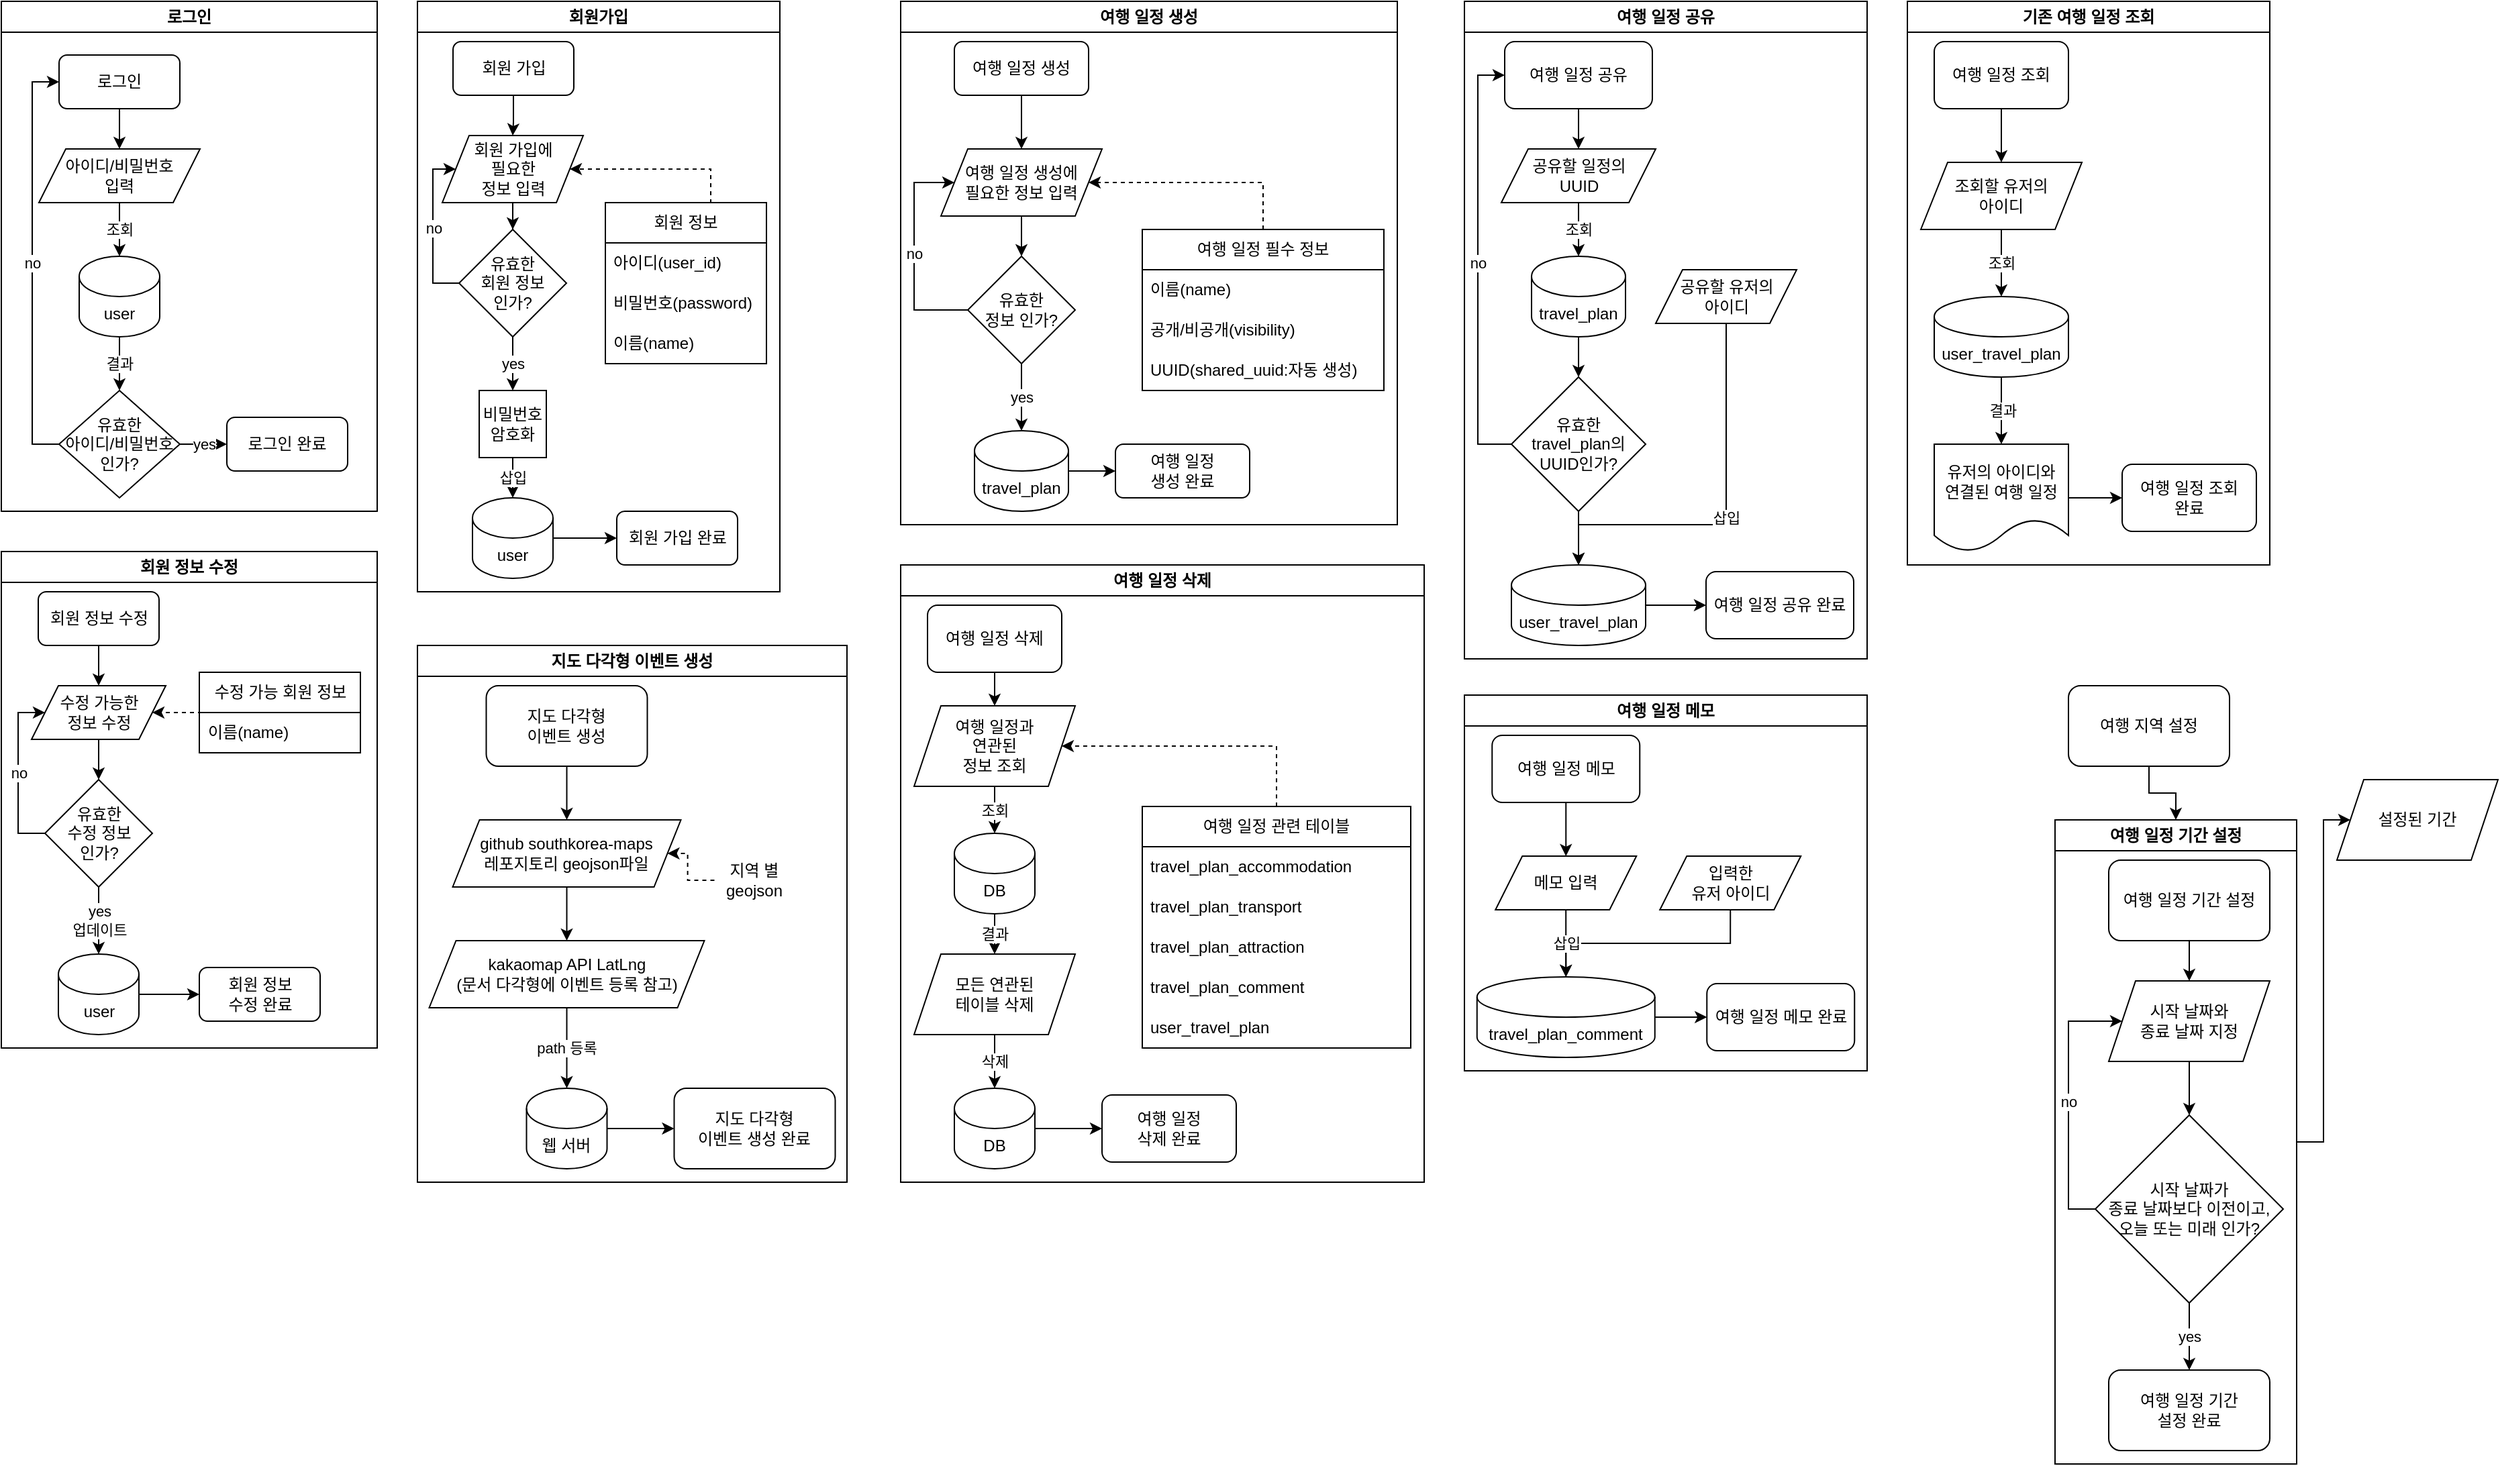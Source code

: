 <mxfile version="27.1.6">
  <diagram name="페이지-1" id="KC9K6V9RFWCrXQrwUP0L">
    <mxGraphModel dx="1501" dy="826" grid="1" gridSize="10" guides="1" tooltips="1" connect="1" arrows="1" fold="1" page="1" pageScale="1" pageWidth="1169" pageHeight="827" math="0" shadow="0">
      <root>
        <mxCell id="0" />
        <mxCell id="1" parent="0" />
        <mxCell id="sYbJW_MK5B5Eihj6-kha-18" value="회원가입" style="swimlane;whiteSpace=wrap;html=1;" parent="1" vertex="1">
          <mxGeometry x="340" y="30" width="270" height="440" as="geometry">
            <mxRectangle x="340" y="30" width="80" height="30" as="alternateBounds" />
          </mxGeometry>
        </mxCell>
        <mxCell id="sYbJW_MK5B5Eihj6-kha-26" value="" style="edgeStyle=orthogonalEdgeStyle;rounded=0;orthogonalLoop=1;jettySize=auto;html=1;" parent="sYbJW_MK5B5Eihj6-kha-18" source="sYbJW_MK5B5Eihj6-kha-15" target="sYbJW_MK5B5Eihj6-kha-16" edge="1">
          <mxGeometry relative="1" as="geometry" />
        </mxCell>
        <mxCell id="sYbJW_MK5B5Eihj6-kha-15" value="회원 가입" style="rounded=1;whiteSpace=wrap;html=1;" parent="sYbJW_MK5B5Eihj6-kha-18" vertex="1">
          <mxGeometry x="26.5" y="30" width="90" height="40" as="geometry" />
        </mxCell>
        <mxCell id="sYbJW_MK5B5Eihj6-kha-38" value="" style="edgeStyle=orthogonalEdgeStyle;rounded=0;orthogonalLoop=1;jettySize=auto;html=1;" parent="sYbJW_MK5B5Eihj6-kha-18" source="sYbJW_MK5B5Eihj6-kha-16" target="sYbJW_MK5B5Eihj6-kha-27" edge="1">
          <mxGeometry relative="1" as="geometry" />
        </mxCell>
        <mxCell id="sYbJW_MK5B5Eihj6-kha-16" value="회원 가입에&lt;div&gt;필요한&lt;div&gt;정보 입력&lt;/div&gt;&lt;/div&gt;" style="shape=parallelogram;perimeter=parallelogramPerimeter;whiteSpace=wrap;html=1;fixedSize=1;" parent="sYbJW_MK5B5Eihj6-kha-18" vertex="1">
          <mxGeometry x="18.5" y="100" width="105" height="50" as="geometry" />
        </mxCell>
        <mxCell id="sYbJW_MK5B5Eihj6-kha-25" style="edgeStyle=orthogonalEdgeStyle;rounded=0;orthogonalLoop=1;jettySize=auto;html=1;exitX=0.5;exitY=0;exitDx=0;exitDy=0;entryX=1;entryY=0.5;entryDx=0;entryDy=0;dashed=1;" parent="sYbJW_MK5B5Eihj6-kha-18" source="sYbJW_MK5B5Eihj6-kha-20" target="sYbJW_MK5B5Eihj6-kha-16" edge="1">
          <mxGeometry relative="1" as="geometry">
            <Array as="points">
              <mxPoint x="218.5" y="125" />
            </Array>
          </mxGeometry>
        </mxCell>
        <mxCell id="sYbJW_MK5B5Eihj6-kha-20" value="회원 정보" style="swimlane;fontStyle=0;childLayout=stackLayout;horizontal=1;startSize=30;horizontalStack=0;resizeParent=1;resizeParentMax=0;resizeLast=0;collapsible=1;marginBottom=0;whiteSpace=wrap;html=1;" parent="sYbJW_MK5B5Eihj6-kha-18" vertex="1">
          <mxGeometry x="140" y="150" width="120" height="120" as="geometry" />
        </mxCell>
        <mxCell id="sYbJW_MK5B5Eihj6-kha-21" value="아이디(user_id)" style="text;strokeColor=none;fillColor=none;align=left;verticalAlign=middle;spacingLeft=4;spacingRight=4;overflow=hidden;points=[[0,0.5],[1,0.5]];portConstraint=eastwest;rotatable=0;whiteSpace=wrap;html=1;" parent="sYbJW_MK5B5Eihj6-kha-20" vertex="1">
          <mxGeometry y="30" width="120" height="30" as="geometry" />
        </mxCell>
        <mxCell id="sYbJW_MK5B5Eihj6-kha-22" value="비밀번호(password)" style="text;strokeColor=none;fillColor=none;align=left;verticalAlign=middle;spacingLeft=4;spacingRight=4;overflow=hidden;points=[[0,0.5],[1,0.5]];portConstraint=eastwest;rotatable=0;whiteSpace=wrap;html=1;" parent="sYbJW_MK5B5Eihj6-kha-20" vertex="1">
          <mxGeometry y="60" width="120" height="30" as="geometry" />
        </mxCell>
        <mxCell id="sYbJW_MK5B5Eihj6-kha-23" value="이름(name)" style="text;strokeColor=none;fillColor=none;align=left;verticalAlign=middle;spacingLeft=4;spacingRight=4;overflow=hidden;points=[[0,0.5],[1,0.5]];portConstraint=eastwest;rotatable=0;whiteSpace=wrap;html=1;" parent="sYbJW_MK5B5Eihj6-kha-20" vertex="1">
          <mxGeometry y="90" width="120" height="30" as="geometry" />
        </mxCell>
        <mxCell id="sYbJW_MK5B5Eihj6-kha-28" value="no" style="edgeStyle=orthogonalEdgeStyle;rounded=0;orthogonalLoop=1;jettySize=auto;html=1;exitX=0;exitY=0.5;exitDx=0;exitDy=0;entryX=0;entryY=0.5;entryDx=0;entryDy=0;" parent="sYbJW_MK5B5Eihj6-kha-18" source="sYbJW_MK5B5Eihj6-kha-27" target="sYbJW_MK5B5Eihj6-kha-16" edge="1">
          <mxGeometry relative="1" as="geometry">
            <Array as="points">
              <mxPoint x="11.5" y="210" />
              <mxPoint x="11.5" y="125" />
            </Array>
          </mxGeometry>
        </mxCell>
        <mxCell id="sYbJW_MK5B5Eihj6-kha-37" value="yes" style="edgeStyle=orthogonalEdgeStyle;rounded=0;orthogonalLoop=1;jettySize=auto;html=1;" parent="sYbJW_MK5B5Eihj6-kha-18" source="sYbJW_MK5B5Eihj6-kha-27" target="sYbJW_MK5B5Eihj6-kha-34" edge="1">
          <mxGeometry relative="1" as="geometry" />
        </mxCell>
        <mxCell id="sYbJW_MK5B5Eihj6-kha-27" value="유효한&lt;div&gt;회원 정보&lt;/div&gt;&lt;div&gt;인가?&lt;/div&gt;" style="rhombus;whiteSpace=wrap;html=1;" parent="sYbJW_MK5B5Eihj6-kha-18" vertex="1">
          <mxGeometry x="31" y="170" width="80" height="80" as="geometry" />
        </mxCell>
        <mxCell id="sYbJW_MK5B5Eihj6-kha-30" value="회원 가입 완료" style="rounded=1;whiteSpace=wrap;html=1;" parent="sYbJW_MK5B5Eihj6-kha-18" vertex="1">
          <mxGeometry x="148.5" y="380" width="90" height="40" as="geometry" />
        </mxCell>
        <mxCell id="sYbJW_MK5B5Eihj6-kha-33" style="edgeStyle=orthogonalEdgeStyle;rounded=0;orthogonalLoop=1;jettySize=auto;html=1;exitX=1;exitY=0.5;exitDx=0;exitDy=0;exitPerimeter=0;entryX=0;entryY=0.5;entryDx=0;entryDy=0;" parent="sYbJW_MK5B5Eihj6-kha-18" source="sYbJW_MK5B5Eihj6-kha-32" target="sYbJW_MK5B5Eihj6-kha-30" edge="1">
          <mxGeometry relative="1" as="geometry" />
        </mxCell>
        <mxCell id="sYbJW_MK5B5Eihj6-kha-32" value="user" style="shape=cylinder3;whiteSpace=wrap;html=1;boundedLbl=1;backgroundOutline=1;size=15;" parent="sYbJW_MK5B5Eihj6-kha-18" vertex="1">
          <mxGeometry x="41" y="370" width="60" height="60" as="geometry" />
        </mxCell>
        <mxCell id="sYbJW_MK5B5Eihj6-kha-39" value="삽입" style="edgeStyle=orthogonalEdgeStyle;rounded=0;orthogonalLoop=1;jettySize=auto;html=1;" parent="sYbJW_MK5B5Eihj6-kha-18" source="sYbJW_MK5B5Eihj6-kha-34" target="sYbJW_MK5B5Eihj6-kha-32" edge="1">
          <mxGeometry relative="1" as="geometry" />
        </mxCell>
        <mxCell id="sYbJW_MK5B5Eihj6-kha-34" value="비밀번호&lt;br&gt;암호화" style="rounded=0;whiteSpace=wrap;html=1;" parent="sYbJW_MK5B5Eihj6-kha-18" vertex="1">
          <mxGeometry x="46" y="290" width="50" height="50" as="geometry" />
        </mxCell>
        <mxCell id="sYbJW_MK5B5Eihj6-kha-19" value="로그인" style="swimlane;whiteSpace=wrap;html=1;" parent="1" vertex="1">
          <mxGeometry x="30" y="30" width="280" height="380" as="geometry">
            <mxRectangle x="30" y="30" width="70" height="30" as="alternateBounds" />
          </mxGeometry>
        </mxCell>
        <mxCell id="sYbJW_MK5B5Eihj6-kha-5" value="" style="edgeStyle=orthogonalEdgeStyle;rounded=0;orthogonalLoop=1;jettySize=auto;html=1;" parent="sYbJW_MK5B5Eihj6-kha-19" source="sYbJW_MK5B5Eihj6-kha-1" target="sYbJW_MK5B5Eihj6-kha-4" edge="1">
          <mxGeometry relative="1" as="geometry" />
        </mxCell>
        <mxCell id="sYbJW_MK5B5Eihj6-kha-1" value="로그인" style="rounded=1;whiteSpace=wrap;html=1;" parent="sYbJW_MK5B5Eihj6-kha-19" vertex="1">
          <mxGeometry x="43" y="40" width="90" height="40" as="geometry" />
        </mxCell>
        <mxCell id="sYbJW_MK5B5Eihj6-kha-7" value="조회" style="edgeStyle=orthogonalEdgeStyle;rounded=0;orthogonalLoop=1;jettySize=auto;html=1;" parent="sYbJW_MK5B5Eihj6-kha-19" source="sYbJW_MK5B5Eihj6-kha-4" target="sYbJW_MK5B5Eihj6-kha-6" edge="1">
          <mxGeometry relative="1" as="geometry" />
        </mxCell>
        <mxCell id="sYbJW_MK5B5Eihj6-kha-4" value="아이디/비밀번호&lt;div&gt;입력&lt;/div&gt;" style="shape=parallelogram;perimeter=parallelogramPerimeter;whiteSpace=wrap;html=1;fixedSize=1;" parent="sYbJW_MK5B5Eihj6-kha-19" vertex="1">
          <mxGeometry x="28" y="110" width="120" height="40" as="geometry" />
        </mxCell>
        <mxCell id="sYbJW_MK5B5Eihj6-kha-9" value="결과" style="edgeStyle=orthogonalEdgeStyle;rounded=0;orthogonalLoop=1;jettySize=auto;html=1;" parent="sYbJW_MK5B5Eihj6-kha-19" source="sYbJW_MK5B5Eihj6-kha-6" target="sYbJW_MK5B5Eihj6-kha-8" edge="1">
          <mxGeometry relative="1" as="geometry" />
        </mxCell>
        <mxCell id="sYbJW_MK5B5Eihj6-kha-6" value="user" style="shape=cylinder3;whiteSpace=wrap;html=1;boundedLbl=1;backgroundOutline=1;size=15;" parent="sYbJW_MK5B5Eihj6-kha-19" vertex="1">
          <mxGeometry x="58" y="190" width="60" height="60" as="geometry" />
        </mxCell>
        <mxCell id="sYbJW_MK5B5Eihj6-kha-10" value="no" style="edgeStyle=orthogonalEdgeStyle;rounded=0;orthogonalLoop=1;jettySize=auto;html=1;exitX=0;exitY=0.5;exitDx=0;exitDy=0;entryX=0;entryY=0.5;entryDx=0;entryDy=0;" parent="sYbJW_MK5B5Eihj6-kha-19" source="sYbJW_MK5B5Eihj6-kha-8" target="sYbJW_MK5B5Eihj6-kha-1" edge="1">
          <mxGeometry relative="1" as="geometry" />
        </mxCell>
        <mxCell id="sYbJW_MK5B5Eihj6-kha-13" value="yes" style="edgeStyle=orthogonalEdgeStyle;rounded=0;orthogonalLoop=1;jettySize=auto;html=1;" parent="sYbJW_MK5B5Eihj6-kha-19" source="sYbJW_MK5B5Eihj6-kha-8" target="sYbJW_MK5B5Eihj6-kha-12" edge="1">
          <mxGeometry relative="1" as="geometry" />
        </mxCell>
        <mxCell id="sYbJW_MK5B5Eihj6-kha-8" value="유효한&lt;div&gt;아이디/비밀번호 인가?&lt;/div&gt;" style="rhombus;whiteSpace=wrap;html=1;" parent="sYbJW_MK5B5Eihj6-kha-19" vertex="1">
          <mxGeometry x="43" y="290" width="90" height="80" as="geometry" />
        </mxCell>
        <mxCell id="sYbJW_MK5B5Eihj6-kha-12" value="로그인 완료" style="rounded=1;whiteSpace=wrap;html=1;" parent="sYbJW_MK5B5Eihj6-kha-19" vertex="1">
          <mxGeometry x="168" y="310" width="90" height="40" as="geometry" />
        </mxCell>
        <mxCell id="sYbJW_MK5B5Eihj6-kha-57" value="회원 정보 수정" style="swimlane;whiteSpace=wrap;html=1;" parent="1" vertex="1">
          <mxGeometry x="30" y="440" width="280" height="370" as="geometry">
            <mxRectangle x="640" y="30" width="110" height="30" as="alternateBounds" />
          </mxGeometry>
        </mxCell>
        <mxCell id="sYbJW_MK5B5Eihj6-kha-43" value="" style="edgeStyle=orthogonalEdgeStyle;rounded=0;orthogonalLoop=1;jettySize=auto;html=1;" parent="sYbJW_MK5B5Eihj6-kha-57" source="sYbJW_MK5B5Eihj6-kha-41" target="sYbJW_MK5B5Eihj6-kha-42" edge="1">
          <mxGeometry relative="1" as="geometry" />
        </mxCell>
        <mxCell id="sYbJW_MK5B5Eihj6-kha-41" value="회원 정보 수정" style="rounded=1;whiteSpace=wrap;html=1;" parent="sYbJW_MK5B5Eihj6-kha-57" vertex="1">
          <mxGeometry x="27.5" y="30" width="90" height="40" as="geometry" />
        </mxCell>
        <mxCell id="sYbJW_MK5B5Eihj6-kha-50" value="" style="edgeStyle=orthogonalEdgeStyle;rounded=0;orthogonalLoop=1;jettySize=auto;html=1;" parent="sYbJW_MK5B5Eihj6-kha-57" source="sYbJW_MK5B5Eihj6-kha-42" target="sYbJW_MK5B5Eihj6-kha-49" edge="1">
          <mxGeometry relative="1" as="geometry" />
        </mxCell>
        <mxCell id="sYbJW_MK5B5Eihj6-kha-42" value="수정 가능한&lt;div&gt;정보 수정&lt;/div&gt;" style="shape=parallelogram;perimeter=parallelogramPerimeter;whiteSpace=wrap;html=1;fixedSize=1;" parent="sYbJW_MK5B5Eihj6-kha-57" vertex="1">
          <mxGeometry x="22.5" y="100" width="100" height="40" as="geometry" />
        </mxCell>
        <mxCell id="sYbJW_MK5B5Eihj6-kha-48" style="edgeStyle=orthogonalEdgeStyle;rounded=0;orthogonalLoop=1;jettySize=auto;html=1;exitX=0.5;exitY=0;exitDx=0;exitDy=0;entryX=1;entryY=0.5;entryDx=0;entryDy=0;dashed=1;" parent="sYbJW_MK5B5Eihj6-kha-57" source="sYbJW_MK5B5Eihj6-kha-44" target="sYbJW_MK5B5Eihj6-kha-42" edge="1">
          <mxGeometry relative="1" as="geometry">
            <Array as="points">
              <mxPoint x="217.5" y="120" />
            </Array>
          </mxGeometry>
        </mxCell>
        <mxCell id="sYbJW_MK5B5Eihj6-kha-44" value="수정 가능 회원 정보" style="swimlane;fontStyle=0;childLayout=stackLayout;horizontal=1;startSize=30;horizontalStack=0;resizeParent=1;resizeParentMax=0;resizeLast=0;collapsible=1;marginBottom=0;whiteSpace=wrap;html=1;" parent="sYbJW_MK5B5Eihj6-kha-57" vertex="1">
          <mxGeometry x="147.5" y="90" width="120" height="60" as="geometry" />
        </mxCell>
        <mxCell id="sYbJW_MK5B5Eihj6-kha-47" value="이름(name)" style="text;strokeColor=none;fillColor=none;align=left;verticalAlign=middle;spacingLeft=4;spacingRight=4;overflow=hidden;points=[[0,0.5],[1,0.5]];portConstraint=eastwest;rotatable=0;whiteSpace=wrap;html=1;" parent="sYbJW_MK5B5Eihj6-kha-44" vertex="1">
          <mxGeometry y="30" width="120" height="30" as="geometry" />
        </mxCell>
        <mxCell id="sYbJW_MK5B5Eihj6-kha-51" value="no" style="edgeStyle=orthogonalEdgeStyle;rounded=0;orthogonalLoop=1;jettySize=auto;html=1;exitX=0;exitY=0.5;exitDx=0;exitDy=0;entryX=0;entryY=0.5;entryDx=0;entryDy=0;" parent="sYbJW_MK5B5Eihj6-kha-57" source="sYbJW_MK5B5Eihj6-kha-49" target="sYbJW_MK5B5Eihj6-kha-42" edge="1">
          <mxGeometry relative="1" as="geometry">
            <Array as="points">
              <mxPoint x="12.5" y="210" />
              <mxPoint x="12.5" y="120" />
            </Array>
          </mxGeometry>
        </mxCell>
        <mxCell id="sYbJW_MK5B5Eihj6-kha-54" value="yes&lt;div&gt;업데이트&lt;/div&gt;" style="edgeStyle=orthogonalEdgeStyle;rounded=0;orthogonalLoop=1;jettySize=auto;html=1;" parent="sYbJW_MK5B5Eihj6-kha-57" source="sYbJW_MK5B5Eihj6-kha-49" target="sYbJW_MK5B5Eihj6-kha-53" edge="1">
          <mxGeometry relative="1" as="geometry" />
        </mxCell>
        <mxCell id="sYbJW_MK5B5Eihj6-kha-49" value="유효한&lt;div&gt;수정 정보&lt;/div&gt;&lt;div&gt;인가?&lt;/div&gt;" style="rhombus;whiteSpace=wrap;html=1;" parent="sYbJW_MK5B5Eihj6-kha-57" vertex="1">
          <mxGeometry x="32.5" y="170" width="80" height="80" as="geometry" />
        </mxCell>
        <mxCell id="sYbJW_MK5B5Eihj6-kha-56" value="" style="edgeStyle=orthogonalEdgeStyle;rounded=0;orthogonalLoop=1;jettySize=auto;html=1;" parent="sYbJW_MK5B5Eihj6-kha-57" source="sYbJW_MK5B5Eihj6-kha-53" target="sYbJW_MK5B5Eihj6-kha-55" edge="1">
          <mxGeometry relative="1" as="geometry" />
        </mxCell>
        <mxCell id="sYbJW_MK5B5Eihj6-kha-53" value="user" style="shape=cylinder3;whiteSpace=wrap;html=1;boundedLbl=1;backgroundOutline=1;size=15;" parent="sYbJW_MK5B5Eihj6-kha-57" vertex="1">
          <mxGeometry x="42.5" y="300" width="60" height="60" as="geometry" />
        </mxCell>
        <mxCell id="sYbJW_MK5B5Eihj6-kha-55" value="회원 정보&lt;div&gt;수정 완료&lt;/div&gt;" style="rounded=1;whiteSpace=wrap;html=1;" parent="sYbJW_MK5B5Eihj6-kha-57" vertex="1">
          <mxGeometry x="147.5" y="310" width="90" height="40" as="geometry" />
        </mxCell>
        <mxCell id="sYbJW_MK5B5Eihj6-kha-74" value="여행 일정 생성" style="swimlane;whiteSpace=wrap;html=1;" parent="1" vertex="1">
          <mxGeometry x="700" y="30" width="370" height="390" as="geometry" />
        </mxCell>
        <mxCell id="sYbJW_MK5B5Eihj6-kha-65" value="" style="edgeStyle=orthogonalEdgeStyle;rounded=0;orthogonalLoop=1;jettySize=auto;html=1;" parent="sYbJW_MK5B5Eihj6-kha-74" source="sYbJW_MK5B5Eihj6-kha-58" target="sYbJW_MK5B5Eihj6-kha-59" edge="1">
          <mxGeometry relative="1" as="geometry" />
        </mxCell>
        <mxCell id="sYbJW_MK5B5Eihj6-kha-58" value="여행 일정 생성" style="rounded=1;whiteSpace=wrap;html=1;" parent="sYbJW_MK5B5Eihj6-kha-74" vertex="1">
          <mxGeometry x="40" y="30" width="100" height="40" as="geometry" />
        </mxCell>
        <mxCell id="sYbJW_MK5B5Eihj6-kha-68" value="" style="edgeStyle=orthogonalEdgeStyle;rounded=0;orthogonalLoop=1;jettySize=auto;html=1;" parent="sYbJW_MK5B5Eihj6-kha-74" source="sYbJW_MK5B5Eihj6-kha-59" target="sYbJW_MK5B5Eihj6-kha-67" edge="1">
          <mxGeometry relative="1" as="geometry" />
        </mxCell>
        <mxCell id="sYbJW_MK5B5Eihj6-kha-59" value="여행 일정 생성에&lt;div&gt;필요한 정보 입력&lt;/div&gt;" style="shape=parallelogram;perimeter=parallelogramPerimeter;whiteSpace=wrap;html=1;fixedSize=1;" parent="sYbJW_MK5B5Eihj6-kha-74" vertex="1">
          <mxGeometry x="30" y="110" width="120" height="50" as="geometry" />
        </mxCell>
        <mxCell id="sYbJW_MK5B5Eihj6-kha-64" style="edgeStyle=orthogonalEdgeStyle;rounded=0;orthogonalLoop=1;jettySize=auto;html=1;exitX=0.5;exitY=0;exitDx=0;exitDy=0;entryX=1;entryY=0.5;entryDx=0;entryDy=0;dashed=1;" parent="sYbJW_MK5B5Eihj6-kha-74" source="sYbJW_MK5B5Eihj6-kha-60" target="sYbJW_MK5B5Eihj6-kha-59" edge="1">
          <mxGeometry relative="1" as="geometry">
            <Array as="points">
              <mxPoint x="270" y="135" />
            </Array>
          </mxGeometry>
        </mxCell>
        <mxCell id="sYbJW_MK5B5Eihj6-kha-60" value="여행 일정 필수 정보" style="swimlane;fontStyle=0;childLayout=stackLayout;horizontal=1;startSize=30;horizontalStack=0;resizeParent=1;resizeParentMax=0;resizeLast=0;collapsible=1;marginBottom=0;whiteSpace=wrap;html=1;" parent="sYbJW_MK5B5Eihj6-kha-74" vertex="1">
          <mxGeometry x="180" y="170" width="180" height="120" as="geometry" />
        </mxCell>
        <mxCell id="sYbJW_MK5B5Eihj6-kha-61" value="이름(name)" style="text;strokeColor=none;fillColor=none;align=left;verticalAlign=middle;spacingLeft=4;spacingRight=4;overflow=hidden;points=[[0,0.5],[1,0.5]];portConstraint=eastwest;rotatable=0;whiteSpace=wrap;html=1;" parent="sYbJW_MK5B5Eihj6-kha-60" vertex="1">
          <mxGeometry y="30" width="180" height="30" as="geometry" />
        </mxCell>
        <mxCell id="sYbJW_MK5B5Eihj6-kha-62" value="공개/비공개(visibility)" style="text;strokeColor=none;fillColor=none;align=left;verticalAlign=middle;spacingLeft=4;spacingRight=4;overflow=hidden;points=[[0,0.5],[1,0.5]];portConstraint=eastwest;rotatable=0;whiteSpace=wrap;html=1;" parent="sYbJW_MK5B5Eihj6-kha-60" vertex="1">
          <mxGeometry y="60" width="180" height="30" as="geometry" />
        </mxCell>
        <mxCell id="sYbJW_MK5B5Eihj6-kha-63" value="UUID(shared_uuid:자동 생성)" style="text;strokeColor=none;fillColor=none;align=left;verticalAlign=middle;spacingLeft=4;spacingRight=4;overflow=hidden;points=[[0,0.5],[1,0.5]];portConstraint=eastwest;rotatable=0;whiteSpace=wrap;html=1;" parent="sYbJW_MK5B5Eihj6-kha-60" vertex="1">
          <mxGeometry y="90" width="180" height="30" as="geometry" />
        </mxCell>
        <mxCell id="sYbJW_MK5B5Eihj6-kha-69" value="no" style="edgeStyle=orthogonalEdgeStyle;rounded=0;orthogonalLoop=1;jettySize=auto;html=1;exitX=0;exitY=0.5;exitDx=0;exitDy=0;entryX=0;entryY=0.5;entryDx=0;entryDy=0;" parent="sYbJW_MK5B5Eihj6-kha-74" source="sYbJW_MK5B5Eihj6-kha-67" target="sYbJW_MK5B5Eihj6-kha-59" edge="1">
          <mxGeometry relative="1" as="geometry">
            <Array as="points">
              <mxPoint x="10" y="230" />
              <mxPoint x="10" y="135" />
            </Array>
          </mxGeometry>
        </mxCell>
        <mxCell id="sYbJW_MK5B5Eihj6-kha-71" value="yes" style="edgeStyle=orthogonalEdgeStyle;rounded=0;orthogonalLoop=1;jettySize=auto;html=1;" parent="sYbJW_MK5B5Eihj6-kha-74" source="sYbJW_MK5B5Eihj6-kha-67" target="sYbJW_MK5B5Eihj6-kha-70" edge="1">
          <mxGeometry relative="1" as="geometry" />
        </mxCell>
        <mxCell id="sYbJW_MK5B5Eihj6-kha-67" value="유효한&lt;div&gt;정보 인가?&lt;/div&gt;" style="rhombus;whiteSpace=wrap;html=1;" parent="sYbJW_MK5B5Eihj6-kha-74" vertex="1">
          <mxGeometry x="50" y="190" width="80" height="80" as="geometry" />
        </mxCell>
        <mxCell id="sYbJW_MK5B5Eihj6-kha-73" value="" style="edgeStyle=orthogonalEdgeStyle;rounded=0;orthogonalLoop=1;jettySize=auto;html=1;" parent="sYbJW_MK5B5Eihj6-kha-74" source="sYbJW_MK5B5Eihj6-kha-70" target="sYbJW_MK5B5Eihj6-kha-72" edge="1">
          <mxGeometry relative="1" as="geometry" />
        </mxCell>
        <mxCell id="sYbJW_MK5B5Eihj6-kha-70" value="travel_plan" style="shape=cylinder3;whiteSpace=wrap;html=1;boundedLbl=1;backgroundOutline=1;size=15;" parent="sYbJW_MK5B5Eihj6-kha-74" vertex="1">
          <mxGeometry x="55" y="320" width="70" height="60" as="geometry" />
        </mxCell>
        <mxCell id="sYbJW_MK5B5Eihj6-kha-72" value="여행 일정&lt;div&gt;생성 완료&lt;/div&gt;" style="rounded=1;whiteSpace=wrap;html=1;" parent="sYbJW_MK5B5Eihj6-kha-74" vertex="1">
          <mxGeometry x="160" y="330" width="100" height="40" as="geometry" />
        </mxCell>
        <mxCell id="sYbJW_MK5B5Eihj6-kha-95" value="여행 일정 삭제" style="swimlane;whiteSpace=wrap;html=1;" parent="1" vertex="1">
          <mxGeometry x="700" y="450" width="390" height="460" as="geometry" />
        </mxCell>
        <mxCell id="sYbJW_MK5B5Eihj6-kha-78" value="" style="edgeStyle=orthogonalEdgeStyle;rounded=0;orthogonalLoop=1;jettySize=auto;html=1;" parent="sYbJW_MK5B5Eihj6-kha-95" source="sYbJW_MK5B5Eihj6-kha-75" target="sYbJW_MK5B5Eihj6-kha-76" edge="1">
          <mxGeometry relative="1" as="geometry" />
        </mxCell>
        <mxCell id="sYbJW_MK5B5Eihj6-kha-75" value="여행 일정 삭제" style="rounded=1;whiteSpace=wrap;html=1;" parent="sYbJW_MK5B5Eihj6-kha-95" vertex="1">
          <mxGeometry x="20" y="30" width="100" height="50" as="geometry" />
        </mxCell>
        <mxCell id="sYbJW_MK5B5Eihj6-kha-79" value="조회" style="edgeStyle=orthogonalEdgeStyle;rounded=0;orthogonalLoop=1;jettySize=auto;html=1;" parent="sYbJW_MK5B5Eihj6-kha-95" source="sYbJW_MK5B5Eihj6-kha-76" target="sYbJW_MK5B5Eihj6-kha-77" edge="1">
          <mxGeometry relative="1" as="geometry" />
        </mxCell>
        <mxCell id="sYbJW_MK5B5Eihj6-kha-76" value="여행 일정과&lt;div&gt;연관된&lt;/div&gt;&lt;div&gt;정보 조회&lt;/div&gt;" style="shape=parallelogram;perimeter=parallelogramPerimeter;whiteSpace=wrap;html=1;fixedSize=1;" parent="sYbJW_MK5B5Eihj6-kha-95" vertex="1">
          <mxGeometry x="10" y="105" width="120" height="60" as="geometry" />
        </mxCell>
        <mxCell id="sYbJW_MK5B5Eihj6-kha-83" value="결과" style="edgeStyle=orthogonalEdgeStyle;rounded=0;orthogonalLoop=1;jettySize=auto;html=1;" parent="sYbJW_MK5B5Eihj6-kha-95" source="sYbJW_MK5B5Eihj6-kha-77" target="sYbJW_MK5B5Eihj6-kha-80" edge="1">
          <mxGeometry relative="1" as="geometry" />
        </mxCell>
        <mxCell id="sYbJW_MK5B5Eihj6-kha-77" value="DB" style="shape=cylinder3;whiteSpace=wrap;html=1;boundedLbl=1;backgroundOutline=1;size=15;" parent="sYbJW_MK5B5Eihj6-kha-95" vertex="1">
          <mxGeometry x="40" y="200" width="60" height="60" as="geometry" />
        </mxCell>
        <mxCell id="sYbJW_MK5B5Eihj6-kha-84" value="삭제" style="edgeStyle=orthogonalEdgeStyle;rounded=0;orthogonalLoop=1;jettySize=auto;html=1;" parent="sYbJW_MK5B5Eihj6-kha-95" source="sYbJW_MK5B5Eihj6-kha-80" target="sYbJW_MK5B5Eihj6-kha-82" edge="1">
          <mxGeometry relative="1" as="geometry" />
        </mxCell>
        <mxCell id="sYbJW_MK5B5Eihj6-kha-80" value="모든 연관된&lt;div&gt;테이블 삭제&lt;/div&gt;" style="shape=parallelogram;perimeter=parallelogramPerimeter;whiteSpace=wrap;html=1;fixedSize=1;" parent="sYbJW_MK5B5Eihj6-kha-95" vertex="1">
          <mxGeometry x="10" y="290" width="120" height="60" as="geometry" />
        </mxCell>
        <mxCell id="sYbJW_MK5B5Eihj6-kha-87" value="" style="edgeStyle=orthogonalEdgeStyle;rounded=0;orthogonalLoop=1;jettySize=auto;html=1;" parent="sYbJW_MK5B5Eihj6-kha-95" source="sYbJW_MK5B5Eihj6-kha-82" target="sYbJW_MK5B5Eihj6-kha-86" edge="1">
          <mxGeometry relative="1" as="geometry" />
        </mxCell>
        <mxCell id="sYbJW_MK5B5Eihj6-kha-82" value="DB" style="shape=cylinder3;whiteSpace=wrap;html=1;boundedLbl=1;backgroundOutline=1;size=15;" parent="sYbJW_MK5B5Eihj6-kha-95" vertex="1">
          <mxGeometry x="40" y="390" width="60" height="60" as="geometry" />
        </mxCell>
        <mxCell id="sYbJW_MK5B5Eihj6-kha-86" value="여행 일정&lt;div&gt;삭제 완료&lt;/div&gt;" style="rounded=1;whiteSpace=wrap;html=1;" parent="sYbJW_MK5B5Eihj6-kha-95" vertex="1">
          <mxGeometry x="150" y="395" width="100" height="50" as="geometry" />
        </mxCell>
        <mxCell id="sYbJW_MK5B5Eihj6-kha-94" style="edgeStyle=orthogonalEdgeStyle;rounded=0;orthogonalLoop=1;jettySize=auto;html=1;exitX=0.5;exitY=0;exitDx=0;exitDy=0;entryX=1;entryY=0.5;entryDx=0;entryDy=0;dashed=1;" parent="sYbJW_MK5B5Eihj6-kha-95" source="sYbJW_MK5B5Eihj6-kha-88" target="sYbJW_MK5B5Eihj6-kha-76" edge="1">
          <mxGeometry relative="1" as="geometry">
            <Array as="points">
              <mxPoint x="280" y="135" />
            </Array>
          </mxGeometry>
        </mxCell>
        <mxCell id="sYbJW_MK5B5Eihj6-kha-88" value="여행 일정 관련 테이블" style="swimlane;fontStyle=0;childLayout=stackLayout;horizontal=1;startSize=30;horizontalStack=0;resizeParent=1;resizeParentMax=0;resizeLast=0;collapsible=1;marginBottom=0;whiteSpace=wrap;html=1;" parent="sYbJW_MK5B5Eihj6-kha-95" vertex="1">
          <mxGeometry x="180" y="180" width="200" height="180" as="geometry" />
        </mxCell>
        <mxCell id="sYbJW_MK5B5Eihj6-kha-89" value="travel_plan_accommodation" style="text;strokeColor=none;fillColor=none;align=left;verticalAlign=middle;spacingLeft=4;spacingRight=4;overflow=hidden;points=[[0,0.5],[1,0.5]];portConstraint=eastwest;rotatable=0;whiteSpace=wrap;html=1;" parent="sYbJW_MK5B5Eihj6-kha-88" vertex="1">
          <mxGeometry y="30" width="200" height="30" as="geometry" />
        </mxCell>
        <mxCell id="sYbJW_MK5B5Eihj6-kha-90" value="travel_plan_transport" style="text;strokeColor=none;fillColor=none;align=left;verticalAlign=middle;spacingLeft=4;spacingRight=4;overflow=hidden;points=[[0,0.5],[1,0.5]];portConstraint=eastwest;rotatable=0;whiteSpace=wrap;html=1;" parent="sYbJW_MK5B5Eihj6-kha-88" vertex="1">
          <mxGeometry y="60" width="200" height="30" as="geometry" />
        </mxCell>
        <mxCell id="sYbJW_MK5B5Eihj6-kha-91" value="travel_plan_attraction" style="text;strokeColor=none;fillColor=none;align=left;verticalAlign=middle;spacingLeft=4;spacingRight=4;overflow=hidden;points=[[0,0.5],[1,0.5]];portConstraint=eastwest;rotatable=0;whiteSpace=wrap;html=1;" parent="sYbJW_MK5B5Eihj6-kha-88" vertex="1">
          <mxGeometry y="90" width="200" height="30" as="geometry" />
        </mxCell>
        <mxCell id="sYbJW_MK5B5Eihj6-kha-93" value="travel_plan_comment" style="text;strokeColor=none;fillColor=none;align=left;verticalAlign=middle;spacingLeft=4;spacingRight=4;overflow=hidden;points=[[0,0.5],[1,0.5]];portConstraint=eastwest;rotatable=0;whiteSpace=wrap;html=1;" parent="sYbJW_MK5B5Eihj6-kha-88" vertex="1">
          <mxGeometry y="120" width="200" height="30" as="geometry" />
        </mxCell>
        <mxCell id="sYbJW_MK5B5Eihj6-kha-92" value="user_travel_plan" style="text;strokeColor=none;fillColor=none;align=left;verticalAlign=middle;spacingLeft=4;spacingRight=4;overflow=hidden;points=[[0,0.5],[1,0.5]];portConstraint=eastwest;rotatable=0;whiteSpace=wrap;html=1;" parent="sYbJW_MK5B5Eihj6-kha-88" vertex="1">
          <mxGeometry y="150" width="200" height="30" as="geometry" />
        </mxCell>
        <mxCell id="sYbJW_MK5B5Eihj6-kha-117" value="여행 일정 공유" style="swimlane;whiteSpace=wrap;html=1;" parent="1" vertex="1">
          <mxGeometry x="1120" y="30" width="300" height="490" as="geometry" />
        </mxCell>
        <mxCell id="sYbJW_MK5B5Eihj6-kha-99" value="" style="edgeStyle=orthogonalEdgeStyle;rounded=0;orthogonalLoop=1;jettySize=auto;html=1;" parent="sYbJW_MK5B5Eihj6-kha-117" source="sYbJW_MK5B5Eihj6-kha-97" target="sYbJW_MK5B5Eihj6-kha-98" edge="1">
          <mxGeometry relative="1" as="geometry" />
        </mxCell>
        <mxCell id="sYbJW_MK5B5Eihj6-kha-97" value="여행 일정 공유" style="rounded=1;whiteSpace=wrap;html=1;" parent="sYbJW_MK5B5Eihj6-kha-117" vertex="1">
          <mxGeometry x="30" y="30" width="110" height="50" as="geometry" />
        </mxCell>
        <mxCell id="sYbJW_MK5B5Eihj6-kha-101" value="조회" style="edgeStyle=orthogonalEdgeStyle;rounded=0;orthogonalLoop=1;jettySize=auto;html=1;" parent="sYbJW_MK5B5Eihj6-kha-117" source="sYbJW_MK5B5Eihj6-kha-98" target="sYbJW_MK5B5Eihj6-kha-100" edge="1">
          <mxGeometry relative="1" as="geometry" />
        </mxCell>
        <mxCell id="sYbJW_MK5B5Eihj6-kha-98" value="공유할 일정의&lt;br&gt;UUID" style="shape=parallelogram;perimeter=parallelogramPerimeter;whiteSpace=wrap;html=1;fixedSize=1;" parent="sYbJW_MK5B5Eihj6-kha-117" vertex="1">
          <mxGeometry x="27.5" y="110" width="115" height="40" as="geometry" />
        </mxCell>
        <mxCell id="sYbJW_MK5B5Eihj6-kha-109" value="" style="edgeStyle=orthogonalEdgeStyle;rounded=0;orthogonalLoop=1;jettySize=auto;html=1;" parent="sYbJW_MK5B5Eihj6-kha-117" source="sYbJW_MK5B5Eihj6-kha-100" target="sYbJW_MK5B5Eihj6-kha-108" edge="1">
          <mxGeometry relative="1" as="geometry" />
        </mxCell>
        <mxCell id="sYbJW_MK5B5Eihj6-kha-100" value="travel_plan" style="shape=cylinder3;whiteSpace=wrap;html=1;boundedLbl=1;backgroundOutline=1;size=15;" parent="sYbJW_MK5B5Eihj6-kha-117" vertex="1">
          <mxGeometry x="50" y="190" width="70" height="60" as="geometry" />
        </mxCell>
        <mxCell id="sYbJW_MK5B5Eihj6-kha-102" value="공유할 유저의&lt;div&gt;아이디&lt;/div&gt;" style="shape=parallelogram;perimeter=parallelogramPerimeter;whiteSpace=wrap;html=1;fixedSize=1;" parent="sYbJW_MK5B5Eihj6-kha-117" vertex="1">
          <mxGeometry x="142.5" y="200" width="105" height="40" as="geometry" />
        </mxCell>
        <mxCell id="sYbJW_MK5B5Eihj6-kha-116" value="" style="edgeStyle=orthogonalEdgeStyle;rounded=0;orthogonalLoop=1;jettySize=auto;html=1;" parent="sYbJW_MK5B5Eihj6-kha-117" source="sYbJW_MK5B5Eihj6-kha-105" target="sYbJW_MK5B5Eihj6-kha-115" edge="1">
          <mxGeometry relative="1" as="geometry" />
        </mxCell>
        <mxCell id="sYbJW_MK5B5Eihj6-kha-105" value="user_travel_plan" style="shape=cylinder3;whiteSpace=wrap;html=1;boundedLbl=1;backgroundOutline=1;size=15;" parent="sYbJW_MK5B5Eihj6-kha-117" vertex="1">
          <mxGeometry x="35" y="420" width="100" height="60" as="geometry" />
        </mxCell>
        <mxCell id="sYbJW_MK5B5Eihj6-kha-110" value="no" style="edgeStyle=orthogonalEdgeStyle;rounded=0;orthogonalLoop=1;jettySize=auto;html=1;exitX=0;exitY=0.5;exitDx=0;exitDy=0;entryX=0;entryY=0.5;entryDx=0;entryDy=0;" parent="sYbJW_MK5B5Eihj6-kha-117" source="sYbJW_MK5B5Eihj6-kha-108" target="sYbJW_MK5B5Eihj6-kha-97" edge="1">
          <mxGeometry relative="1" as="geometry" />
        </mxCell>
        <mxCell id="sYbJW_MK5B5Eihj6-kha-114" value="" style="edgeStyle=orthogonalEdgeStyle;rounded=0;orthogonalLoop=1;jettySize=auto;html=1;" parent="sYbJW_MK5B5Eihj6-kha-117" source="sYbJW_MK5B5Eihj6-kha-108" target="sYbJW_MK5B5Eihj6-kha-105" edge="1">
          <mxGeometry relative="1" as="geometry" />
        </mxCell>
        <mxCell id="sYbJW_MK5B5Eihj6-kha-108" value="유효한&lt;div&gt;travel_plan의&lt;/div&gt;&lt;div&gt;UUID인가?&lt;/div&gt;" style="rhombus;whiteSpace=wrap;html=1;" parent="sYbJW_MK5B5Eihj6-kha-117" vertex="1">
          <mxGeometry x="35" y="280" width="100" height="100" as="geometry" />
        </mxCell>
        <mxCell id="sYbJW_MK5B5Eihj6-kha-113" value="삽입" style="edgeStyle=orthogonalEdgeStyle;rounded=0;orthogonalLoop=1;jettySize=auto;html=1;exitX=0.5;exitY=1;exitDx=0;exitDy=0;entryX=0.5;entryY=0;entryDx=0;entryDy=0;entryPerimeter=0;" parent="sYbJW_MK5B5Eihj6-kha-117" source="sYbJW_MK5B5Eihj6-kha-102" target="sYbJW_MK5B5Eihj6-kha-105" edge="1">
          <mxGeometry relative="1" as="geometry">
            <Array as="points">
              <mxPoint x="195" y="390" />
              <mxPoint x="85" y="390" />
            </Array>
          </mxGeometry>
        </mxCell>
        <mxCell id="sYbJW_MK5B5Eihj6-kha-115" value="여행 일정 공유 완료" style="rounded=1;whiteSpace=wrap;html=1;" parent="sYbJW_MK5B5Eihj6-kha-117" vertex="1">
          <mxGeometry x="180" y="425" width="110" height="50" as="geometry" />
        </mxCell>
        <mxCell id="sYbJW_MK5B5Eihj6-kha-128" value="기존 여행 일정 조회" style="swimlane;whiteSpace=wrap;html=1;" parent="1" vertex="1">
          <mxGeometry x="1450" y="30" width="270" height="420" as="geometry" />
        </mxCell>
        <mxCell id="sYbJW_MK5B5Eihj6-kha-122" value="" style="edgeStyle=orthogonalEdgeStyle;rounded=0;orthogonalLoop=1;jettySize=auto;html=1;" parent="sYbJW_MK5B5Eihj6-kha-128" source="sYbJW_MK5B5Eihj6-kha-118" target="sYbJW_MK5B5Eihj6-kha-119" edge="1">
          <mxGeometry relative="1" as="geometry" />
        </mxCell>
        <mxCell id="sYbJW_MK5B5Eihj6-kha-118" value="여행 일정 조회" style="rounded=1;whiteSpace=wrap;html=1;" parent="sYbJW_MK5B5Eihj6-kha-128" vertex="1">
          <mxGeometry x="20" y="30" width="100" height="50" as="geometry" />
        </mxCell>
        <mxCell id="sYbJW_MK5B5Eihj6-kha-121" value="조회" style="edgeStyle=orthogonalEdgeStyle;rounded=0;orthogonalLoop=1;jettySize=auto;html=1;" parent="sYbJW_MK5B5Eihj6-kha-128" source="sYbJW_MK5B5Eihj6-kha-119" target="sYbJW_MK5B5Eihj6-kha-120" edge="1">
          <mxGeometry relative="1" as="geometry" />
        </mxCell>
        <mxCell id="sYbJW_MK5B5Eihj6-kha-119" value="조회할 유저의&lt;div&gt;아이디&lt;/div&gt;" style="shape=parallelogram;perimeter=parallelogramPerimeter;whiteSpace=wrap;html=1;fixedSize=1;" parent="sYbJW_MK5B5Eihj6-kha-128" vertex="1">
          <mxGeometry x="10" y="120" width="120" height="50" as="geometry" />
        </mxCell>
        <mxCell id="sYbJW_MK5B5Eihj6-kha-124" value="결과" style="edgeStyle=orthogonalEdgeStyle;rounded=0;orthogonalLoop=1;jettySize=auto;html=1;" parent="sYbJW_MK5B5Eihj6-kha-128" source="sYbJW_MK5B5Eihj6-kha-120" edge="1">
          <mxGeometry relative="1" as="geometry">
            <mxPoint x="70" y="330" as="targetPoint" />
          </mxGeometry>
        </mxCell>
        <mxCell id="sYbJW_MK5B5Eihj6-kha-120" value="user_travel_plan" style="shape=cylinder3;whiteSpace=wrap;html=1;boundedLbl=1;backgroundOutline=1;size=15;" parent="sYbJW_MK5B5Eihj6-kha-128" vertex="1">
          <mxGeometry x="20" y="220" width="100" height="60" as="geometry" />
        </mxCell>
        <mxCell id="sYbJW_MK5B5Eihj6-kha-127" value="" style="edgeStyle=orthogonalEdgeStyle;rounded=0;orthogonalLoop=1;jettySize=auto;html=1;" parent="sYbJW_MK5B5Eihj6-kha-128" source="sYbJW_MK5B5Eihj6-kha-125" target="sYbJW_MK5B5Eihj6-kha-126" edge="1">
          <mxGeometry relative="1" as="geometry" />
        </mxCell>
        <mxCell id="sYbJW_MK5B5Eihj6-kha-125" value="&lt;span style=&quot;color: rgb(0, 0, 0); font-family: Helvetica; font-size: 12px; font-style: normal; font-variant-ligatures: normal; font-variant-caps: normal; font-weight: 400; letter-spacing: normal; orphans: 2; text-align: center; text-indent: 0px; text-transform: none; widows: 2; word-spacing: 0px; -webkit-text-stroke-width: 0px; white-space: normal; text-decoration-thickness: initial; text-decoration-style: initial; text-decoration-color: initial; float: none; display: inline !important;&quot;&gt;유저의&lt;/span&gt;&lt;span style=&quot;color: rgb(0, 0, 0); font-family: Helvetica; font-size: 12px; font-style: normal; font-variant-ligatures: normal; font-variant-caps: normal; font-weight: 400; letter-spacing: normal; orphans: 2; text-align: center; text-indent: 0px; text-transform: none; widows: 2; word-spacing: 0px; -webkit-text-stroke-width: 0px; white-space: normal; text-decoration-thickness: initial; text-decoration-style: initial; text-decoration-color: initial; float: none; display: inline !important;&quot;&gt; 아이디와&lt;/span&gt;&lt;div style=&quot;forced-color-adjust: none; color: rgb(0, 0, 0); font-family: Helvetica; font-size: 12px; font-style: normal; font-variant-ligatures: normal; font-variant-caps: normal; font-weight: 400; letter-spacing: normal; orphans: 2; text-align: center; text-indent: 0px; text-transform: none; widows: 2; word-spacing: 0px; -webkit-text-stroke-width: 0px; white-space: normal; text-decoration-thickness: initial; text-decoration-style: initial; text-decoration-color: initial;&quot;&gt;&lt;span&gt;연결된 여&lt;/span&gt;&lt;span&gt;행 일정&lt;/span&gt;&lt;/div&gt;" style="shape=document;whiteSpace=wrap;html=1;boundedLbl=1;" parent="sYbJW_MK5B5Eihj6-kha-128" vertex="1">
          <mxGeometry x="20" y="330" width="100" height="80" as="geometry" />
        </mxCell>
        <mxCell id="sYbJW_MK5B5Eihj6-kha-126" value="여행 일정 조회&lt;div&gt;완료&lt;/div&gt;" style="rounded=1;whiteSpace=wrap;html=1;" parent="sYbJW_MK5B5Eihj6-kha-128" vertex="1">
          <mxGeometry x="160" y="345" width="100" height="50" as="geometry" />
        </mxCell>
        <mxCell id="sYbJW_MK5B5Eihj6-kha-138" value="여행 일정 메모" style="swimlane;whiteSpace=wrap;html=1;" parent="1" vertex="1">
          <mxGeometry x="1120" y="547" width="300" height="280" as="geometry" />
        </mxCell>
        <mxCell id="sYbJW_MK5B5Eihj6-kha-131" value="" style="edgeStyle=orthogonalEdgeStyle;rounded=0;orthogonalLoop=1;jettySize=auto;html=1;" parent="sYbJW_MK5B5Eihj6-kha-138" source="sYbJW_MK5B5Eihj6-kha-129" target="sYbJW_MK5B5Eihj6-kha-130" edge="1">
          <mxGeometry relative="1" as="geometry" />
        </mxCell>
        <mxCell id="sYbJW_MK5B5Eihj6-kha-129" value="여행 일정 메모" style="rounded=1;whiteSpace=wrap;html=1;" parent="sYbJW_MK5B5Eihj6-kha-138" vertex="1">
          <mxGeometry x="20.63" y="30" width="110" height="50" as="geometry" />
        </mxCell>
        <mxCell id="sYbJW_MK5B5Eihj6-kha-130" value="메모 입력" style="shape=parallelogram;perimeter=parallelogramPerimeter;whiteSpace=wrap;html=1;fixedSize=1;" parent="sYbJW_MK5B5Eihj6-kha-138" vertex="1">
          <mxGeometry x="23.13" y="120" width="105" height="40" as="geometry" />
        </mxCell>
        <mxCell id="sYbJW_MK5B5Eihj6-kha-137" value="" style="edgeStyle=orthogonalEdgeStyle;rounded=0;orthogonalLoop=1;jettySize=auto;html=1;" parent="sYbJW_MK5B5Eihj6-kha-138" source="sYbJW_MK5B5Eihj6-kha-132" target="sYbJW_MK5B5Eihj6-kha-136" edge="1">
          <mxGeometry relative="1" as="geometry" />
        </mxCell>
        <mxCell id="sYbJW_MK5B5Eihj6-kha-132" value="travel_plan_comment" style="shape=cylinder3;whiteSpace=wrap;html=1;boundedLbl=1;backgroundOutline=1;size=15;" parent="sYbJW_MK5B5Eihj6-kha-138" vertex="1">
          <mxGeometry x="9.38" y="210" width="132.5" height="60" as="geometry" />
        </mxCell>
        <mxCell id="sYbJW_MK5B5Eihj6-kha-134" value="입력한&lt;div&gt;유저 아이디&lt;/div&gt;" style="shape=parallelogram;perimeter=parallelogramPerimeter;whiteSpace=wrap;html=1;fixedSize=1;" parent="sYbJW_MK5B5Eihj6-kha-138" vertex="1">
          <mxGeometry x="145.63" y="120" width="105" height="40" as="geometry" />
        </mxCell>
        <mxCell id="sYbJW_MK5B5Eihj6-kha-135" style="edgeStyle=orthogonalEdgeStyle;rounded=0;orthogonalLoop=1;jettySize=auto;html=1;exitX=0.5;exitY=1;exitDx=0;exitDy=0;entryX=0.5;entryY=0;entryDx=0;entryDy=0;entryPerimeter=0;" parent="sYbJW_MK5B5Eihj6-kha-138" source="sYbJW_MK5B5Eihj6-kha-134" target="sYbJW_MK5B5Eihj6-kha-132" edge="1">
          <mxGeometry relative="1" as="geometry" />
        </mxCell>
        <mxCell id="sYbJW_MK5B5Eihj6-kha-133" value="삽입" style="edgeStyle=orthogonalEdgeStyle;rounded=0;orthogonalLoop=1;jettySize=auto;html=1;" parent="sYbJW_MK5B5Eihj6-kha-138" source="sYbJW_MK5B5Eihj6-kha-130" target="sYbJW_MK5B5Eihj6-kha-132" edge="1">
          <mxGeometry relative="1" as="geometry" />
        </mxCell>
        <mxCell id="sYbJW_MK5B5Eihj6-kha-136" value="여행 일정 메모 완료" style="rounded=1;whiteSpace=wrap;html=1;" parent="sYbJW_MK5B5Eihj6-kha-138" vertex="1">
          <mxGeometry x="180.63" y="215" width="110" height="50" as="geometry" />
        </mxCell>
        <mxCell id="-Fq_AieIOcF5O3jOlMvn-33" value="" style="edgeStyle=orthogonalEdgeStyle;rounded=0;orthogonalLoop=1;jettySize=auto;html=1;" edge="1" parent="1" source="-Fq_AieIOcF5O3jOlMvn-11" target="-Fq_AieIOcF5O3jOlMvn-32">
          <mxGeometry relative="1" as="geometry" />
        </mxCell>
        <mxCell id="-Fq_AieIOcF5O3jOlMvn-11" value="여행 일정 기간 설정" style="swimlane;whiteSpace=wrap;html=1;" vertex="1" parent="1">
          <mxGeometry x="1560" y="640" width="180" height="480" as="geometry">
            <mxRectangle x="1560" y="640" width="140" height="30" as="alternateBounds" />
          </mxGeometry>
        </mxCell>
        <mxCell id="-Fq_AieIOcF5O3jOlMvn-3" value="" style="edgeStyle=orthogonalEdgeStyle;rounded=0;orthogonalLoop=1;jettySize=auto;html=1;" edge="1" parent="-Fq_AieIOcF5O3jOlMvn-11" source="-Fq_AieIOcF5O3jOlMvn-1" target="-Fq_AieIOcF5O3jOlMvn-2">
          <mxGeometry relative="1" as="geometry" />
        </mxCell>
        <mxCell id="-Fq_AieIOcF5O3jOlMvn-1" value="여행 일정 기간 설정" style="rounded=1;whiteSpace=wrap;html=1;" vertex="1" parent="-Fq_AieIOcF5O3jOlMvn-11">
          <mxGeometry x="40" y="30" width="120" height="60" as="geometry" />
        </mxCell>
        <mxCell id="-Fq_AieIOcF5O3jOlMvn-5" value="" style="edgeStyle=orthogonalEdgeStyle;rounded=0;orthogonalLoop=1;jettySize=auto;html=1;" edge="1" parent="-Fq_AieIOcF5O3jOlMvn-11" source="-Fq_AieIOcF5O3jOlMvn-2" target="-Fq_AieIOcF5O3jOlMvn-4">
          <mxGeometry relative="1" as="geometry" />
        </mxCell>
        <mxCell id="-Fq_AieIOcF5O3jOlMvn-2" value="시작 날짜와&lt;div&gt;종료 날짜 지정&lt;/div&gt;" style="shape=parallelogram;perimeter=parallelogramPerimeter;whiteSpace=wrap;html=1;fixedSize=1;" vertex="1" parent="-Fq_AieIOcF5O3jOlMvn-11">
          <mxGeometry x="40" y="120" width="120" height="60" as="geometry" />
        </mxCell>
        <mxCell id="-Fq_AieIOcF5O3jOlMvn-6" value="no" style="edgeStyle=orthogonalEdgeStyle;rounded=0;orthogonalLoop=1;jettySize=auto;html=1;exitX=0;exitY=0.5;exitDx=0;exitDy=0;entryX=0;entryY=0.5;entryDx=0;entryDy=0;" edge="1" parent="-Fq_AieIOcF5O3jOlMvn-11" source="-Fq_AieIOcF5O3jOlMvn-4" target="-Fq_AieIOcF5O3jOlMvn-2">
          <mxGeometry relative="1" as="geometry">
            <Array as="points">
              <mxPoint x="10" y="290" />
              <mxPoint x="10" y="150" />
            </Array>
          </mxGeometry>
        </mxCell>
        <mxCell id="-Fq_AieIOcF5O3jOlMvn-10" value="yes" style="edgeStyle=orthogonalEdgeStyle;rounded=0;orthogonalLoop=1;jettySize=auto;html=1;" edge="1" parent="-Fq_AieIOcF5O3jOlMvn-11" source="-Fq_AieIOcF5O3jOlMvn-4" target="-Fq_AieIOcF5O3jOlMvn-9">
          <mxGeometry relative="1" as="geometry" />
        </mxCell>
        <mxCell id="-Fq_AieIOcF5O3jOlMvn-4" value="시작 날짜가&lt;div&gt;종료 날짜보다 이전이고,&lt;/div&gt;&lt;div&gt;오늘 또는 미래 인가?&lt;/div&gt;" style="rhombus;whiteSpace=wrap;html=1;" vertex="1" parent="-Fq_AieIOcF5O3jOlMvn-11">
          <mxGeometry x="30" y="220" width="140" height="140" as="geometry" />
        </mxCell>
        <mxCell id="-Fq_AieIOcF5O3jOlMvn-9" value="여행 일정 기간&lt;div&gt;설정 완료&lt;/div&gt;" style="rounded=1;whiteSpace=wrap;html=1;" vertex="1" parent="-Fq_AieIOcF5O3jOlMvn-11">
          <mxGeometry x="40" y="410" width="120" height="60" as="geometry" />
        </mxCell>
        <mxCell id="-Fq_AieIOcF5O3jOlMvn-16" style="edgeStyle=orthogonalEdgeStyle;rounded=0;orthogonalLoop=1;jettySize=auto;html=1;exitX=0.5;exitY=1;exitDx=0;exitDy=0;entryX=0.5;entryY=0;entryDx=0;entryDy=0;" edge="1" parent="1" source="-Fq_AieIOcF5O3jOlMvn-12" target="-Fq_AieIOcF5O3jOlMvn-11">
          <mxGeometry relative="1" as="geometry" />
        </mxCell>
        <mxCell id="-Fq_AieIOcF5O3jOlMvn-12" value="여행 지역 설정" style="rounded=1;whiteSpace=wrap;html=1;" vertex="1" parent="1">
          <mxGeometry x="1570" y="540" width="120" height="60" as="geometry" />
        </mxCell>
        <mxCell id="-Fq_AieIOcF5O3jOlMvn-30" value="지도 다각형 이벤트 생성" style="swimlane;whiteSpace=wrap;html=1;" vertex="1" parent="1">
          <mxGeometry x="340" y="510" width="320" height="400" as="geometry" />
        </mxCell>
        <mxCell id="-Fq_AieIOcF5O3jOlMvn-20" value="" style="edgeStyle=orthogonalEdgeStyle;rounded=0;orthogonalLoop=1;jettySize=auto;html=1;" edge="1" parent="-Fq_AieIOcF5O3jOlMvn-30" source="-Fq_AieIOcF5O3jOlMvn-17" target="-Fq_AieIOcF5O3jOlMvn-18">
          <mxGeometry relative="1" as="geometry" />
        </mxCell>
        <mxCell id="-Fq_AieIOcF5O3jOlMvn-17" value="지도 다각형&lt;div&gt;이벤트 생성&lt;/div&gt;" style="rounded=1;whiteSpace=wrap;html=1;" vertex="1" parent="-Fq_AieIOcF5O3jOlMvn-30">
          <mxGeometry x="51.25" y="30" width="120" height="60" as="geometry" />
        </mxCell>
        <mxCell id="-Fq_AieIOcF5O3jOlMvn-22" value="" style="edgeStyle=orthogonalEdgeStyle;rounded=0;orthogonalLoop=1;jettySize=auto;html=1;" edge="1" parent="-Fq_AieIOcF5O3jOlMvn-30" source="-Fq_AieIOcF5O3jOlMvn-18" target="-Fq_AieIOcF5O3jOlMvn-19">
          <mxGeometry relative="1" as="geometry" />
        </mxCell>
        <mxCell id="-Fq_AieIOcF5O3jOlMvn-18" value="github southkorea-maps&lt;div&gt;레포지토리 geojson파일&lt;/div&gt;" style="shape=parallelogram;perimeter=parallelogramPerimeter;whiteSpace=wrap;html=1;fixedSize=1;" vertex="1" parent="-Fq_AieIOcF5O3jOlMvn-30">
          <mxGeometry x="26.25" y="130" width="170" height="50" as="geometry" />
        </mxCell>
        <mxCell id="-Fq_AieIOcF5O3jOlMvn-26" value="path 등록" style="edgeStyle=orthogonalEdgeStyle;rounded=0;orthogonalLoop=1;jettySize=auto;html=1;" edge="1" parent="-Fq_AieIOcF5O3jOlMvn-30" source="-Fq_AieIOcF5O3jOlMvn-19" target="-Fq_AieIOcF5O3jOlMvn-25">
          <mxGeometry relative="1" as="geometry" />
        </mxCell>
        <mxCell id="-Fq_AieIOcF5O3jOlMvn-19" value="kakaomap API&amp;nbsp;&lt;span style=&quot;background-color: transparent; color: light-dark(rgb(0, 0, 0), rgb(255, 255, 255));&quot;&gt;LatLng&lt;/span&gt;&lt;div&gt;(문서 다각형에 이벤트 등록 참고)&lt;/div&gt;" style="shape=parallelogram;perimeter=parallelogramPerimeter;whiteSpace=wrap;html=1;fixedSize=1;" vertex="1" parent="-Fq_AieIOcF5O3jOlMvn-30">
          <mxGeometry x="8.75" y="220" width="205" height="50" as="geometry" />
        </mxCell>
        <mxCell id="-Fq_AieIOcF5O3jOlMvn-24" style="edgeStyle=orthogonalEdgeStyle;rounded=0;orthogonalLoop=1;jettySize=auto;html=1;entryX=1;entryY=0.5;entryDx=0;entryDy=0;dashed=1;" edge="1" parent="-Fq_AieIOcF5O3jOlMvn-30" source="-Fq_AieIOcF5O3jOlMvn-23" target="-Fq_AieIOcF5O3jOlMvn-18">
          <mxGeometry relative="1" as="geometry" />
        </mxCell>
        <mxCell id="-Fq_AieIOcF5O3jOlMvn-23" value="지역 별 geojson" style="text;html=1;align=center;verticalAlign=middle;whiteSpace=wrap;rounded=0;" vertex="1" parent="-Fq_AieIOcF5O3jOlMvn-30">
          <mxGeometry x="221.25" y="160" width="60" height="30" as="geometry" />
        </mxCell>
        <mxCell id="-Fq_AieIOcF5O3jOlMvn-29" value="" style="edgeStyle=orthogonalEdgeStyle;rounded=0;orthogonalLoop=1;jettySize=auto;html=1;" edge="1" parent="-Fq_AieIOcF5O3jOlMvn-30" source="-Fq_AieIOcF5O3jOlMvn-25" target="-Fq_AieIOcF5O3jOlMvn-28">
          <mxGeometry relative="1" as="geometry" />
        </mxCell>
        <mxCell id="-Fq_AieIOcF5O3jOlMvn-25" value="웹 서버" style="shape=cylinder3;whiteSpace=wrap;html=1;boundedLbl=1;backgroundOutline=1;size=15;" vertex="1" parent="-Fq_AieIOcF5O3jOlMvn-30">
          <mxGeometry x="81.25" y="330" width="60" height="60" as="geometry" />
        </mxCell>
        <mxCell id="-Fq_AieIOcF5O3jOlMvn-28" value="지도 다각형&lt;div&gt;이벤트 생성 완료&lt;/div&gt;" style="rounded=1;whiteSpace=wrap;html=1;" vertex="1" parent="-Fq_AieIOcF5O3jOlMvn-30">
          <mxGeometry x="191.25" y="330" width="120" height="60" as="geometry" />
        </mxCell>
        <mxCell id="-Fq_AieIOcF5O3jOlMvn-32" value="설정된 기간" style="shape=parallelogram;perimeter=parallelogramPerimeter;whiteSpace=wrap;html=1;fixedSize=1;fontStyle=0;startSize=23;" vertex="1" parent="1">
          <mxGeometry x="1770" y="610" width="120" height="60" as="geometry" />
        </mxCell>
      </root>
    </mxGraphModel>
  </diagram>
</mxfile>
